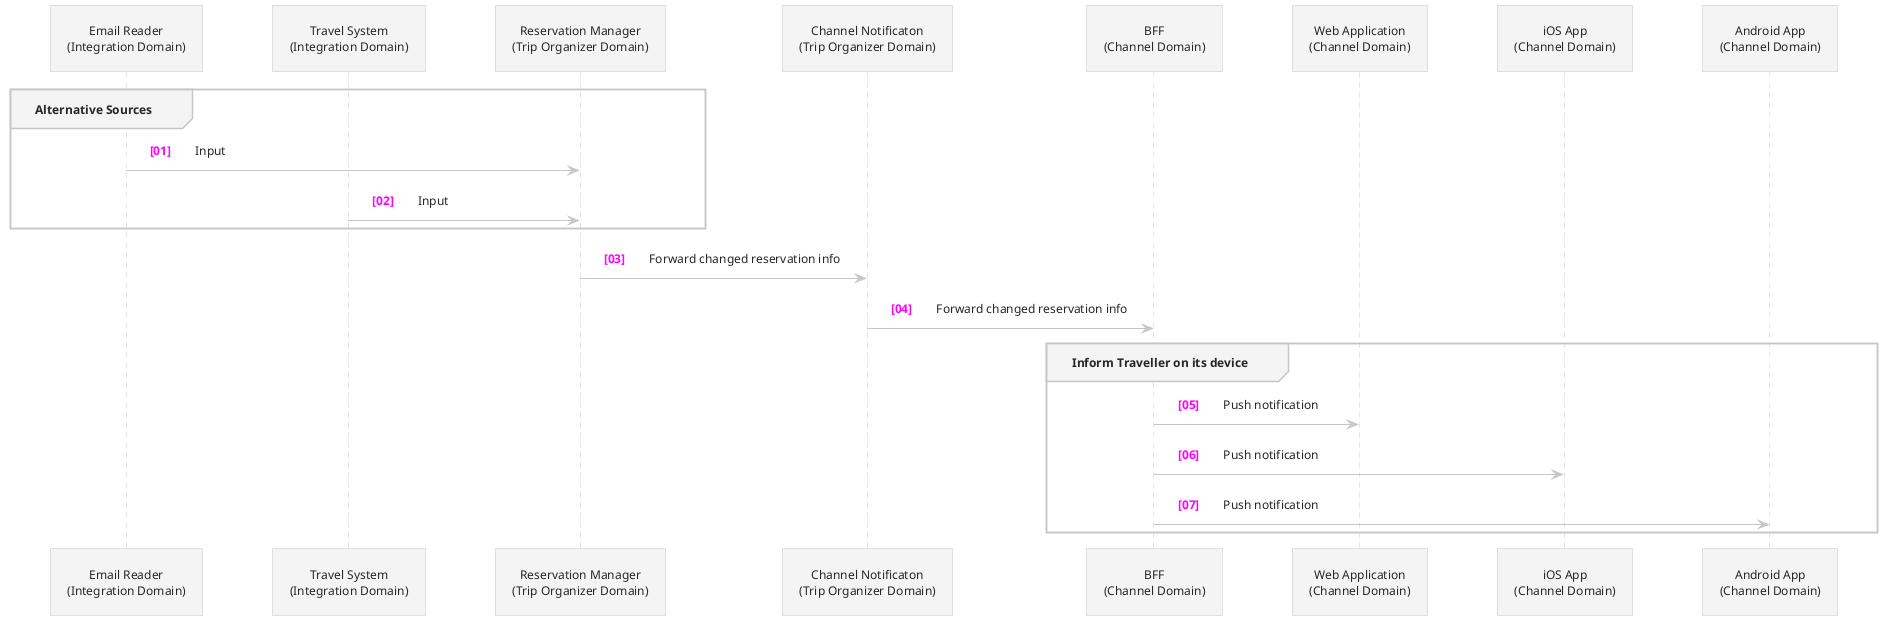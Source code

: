 @startuml
!theme carbon-gray
autonumber "<font color=magenta> <b> [00]"

participant EmailReader as "Email Reader\n(Integration Domain)"
participant TravelSystemIntegration as "Travel System\n(Integration Domain)"
participant ReservationManager as "Reservation Manager\n(Trip Organizer Domain)"
participant ChannelNotification as "Channel Notificaton\n(Trip Organizer Domain)"
participant BFF as "BFF\n(Channel Domain)"
participant WebApplication as "Web Application\n(Channel Domain)"
participant IOSApp as "iOS App\n(Channel Domain)"
participant AndroidApp as "Android App\n(Channel Domain)"

group Alternative Sources 
    EmailReader -> ReservationManager : Input
    TravelSystemIntegration -> ReservationManager : Input
end
ReservationManager ->  ChannelNotification : Forward changed reservation info
ChannelNotification -> BFF :  Forward changed reservation info

group Inform Traveller on its device
    BFF -> WebApplication : Push notification
    BFF -> IOSApp : Push notification
    BFF -> AndroidApp : Push notification
end
@enduml
